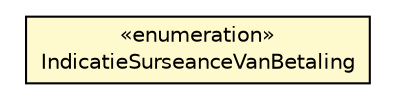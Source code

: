 #!/usr/local/bin/dot
#
# Class diagram 
# Generated by UMLGraph version R5_6-24-gf6e263 (http://www.umlgraph.org/)
#

digraph G {
	edge [fontname="Helvetica",fontsize=10,labelfontname="Helvetica",labelfontsize=10];
	node [fontname="Helvetica",fontsize=10,shape=plaintext];
	nodesep=0.25;
	ranksep=0.5;
	// nl.egem.stuf.sector.bg._0204.IndicatieSurseanceVanBetaling
	c70443 [label=<<table title="nl.egem.stuf.sector.bg._0204.IndicatieSurseanceVanBetaling" border="0" cellborder="1" cellspacing="0" cellpadding="2" port="p" bgcolor="lemonChiffon" href="./IndicatieSurseanceVanBetaling.html">
		<tr><td><table border="0" cellspacing="0" cellpadding="1">
<tr><td align="center" balign="center"> &#171;enumeration&#187; </td></tr>
<tr><td align="center" balign="center"> IndicatieSurseanceVanBetaling </td></tr>
		</table></td></tr>
		</table>>, URL="./IndicatieSurseanceVanBetaling.html", fontname="Helvetica", fontcolor="black", fontsize=10.0];
}

